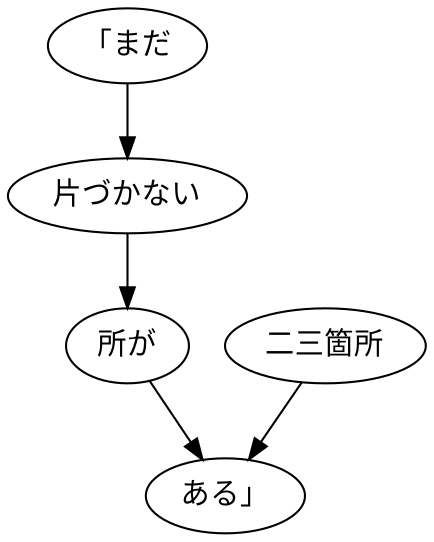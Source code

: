 digraph graph7796 {
	node0 [label="「まだ"];
	node1 [label="片づかない"];
	node2 [label="所が"];
	node3 [label="二三箇所"];
	node4 [label="ある」"];
	node0 -> node1;
	node1 -> node2;
	node2 -> node4;
	node3 -> node4;
}
